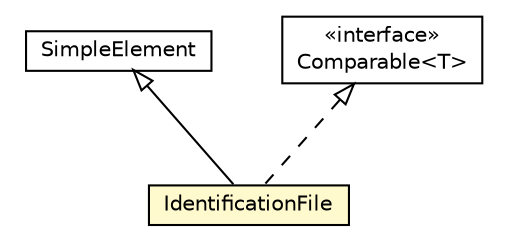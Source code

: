 #!/usr/local/bin/dot
#
# Class diagram 
# Generated by UMLGraph version 5.1 (http://www.umlgraph.org/)
#

digraph G {
	edge [fontname="Helvetica",fontsize=10,labelfontname="Helvetica",labelfontsize=10];
	node [fontname="Helvetica",fontsize=10,shape=plaintext];
	nodesep=0.25;
	ranksep=0.5;
	// uk.gov.nationalarchives.droid.binFileReader.IdentificationFile
	c1831 [label=<<table title="uk.gov.nationalarchives.droid.binFileReader.IdentificationFile" border="0" cellborder="1" cellspacing="0" cellpadding="2" port="p" bgcolor="lemonChiffon" href="./IdentificationFile.html">
		<tr><td><table border="0" cellspacing="0" cellpadding="1">
<tr><td align="center" balign="center"> IdentificationFile </td></tr>
		</table></td></tr>
		</table>>, fontname="Helvetica", fontcolor="black", fontsize=10.0];
	// uk.gov.nationalarchives.droid.base.SimpleElement
	c1833 [label=<<table title="uk.gov.nationalarchives.droid.base.SimpleElement" border="0" cellborder="1" cellspacing="0" cellpadding="2" port="p" href="../base/SimpleElement.html">
		<tr><td><table border="0" cellspacing="0" cellpadding="1">
<tr><td align="center" balign="center"> SimpleElement </td></tr>
		</table></td></tr>
		</table>>, fontname="Helvetica", fontcolor="black", fontsize=10.0];
	//uk.gov.nationalarchives.droid.binFileReader.IdentificationFile extends uk.gov.nationalarchives.droid.base.SimpleElement
	c1833:p -> c1831:p [dir=back,arrowtail=empty];
	//uk.gov.nationalarchives.droid.binFileReader.IdentificationFile implements java.lang.Comparable<T>
	c1849:p -> c1831:p [dir=back,arrowtail=empty,style=dashed];
	// java.lang.Comparable<T>
	c1849 [label=<<table title="java.lang.Comparable" border="0" cellborder="1" cellspacing="0" cellpadding="2" port="p" href="http://java.sun.com/javase/6/docs/api/java/lang/Comparable.html">
		<tr><td><table border="0" cellspacing="0" cellpadding="1">
<tr><td align="center" balign="center"> &#171;interface&#187; </td></tr>
<tr><td align="center" balign="center"> Comparable&lt;T&gt; </td></tr>
		</table></td></tr>
		</table>>, fontname="Helvetica", fontcolor="black", fontsize=10.0];
}

